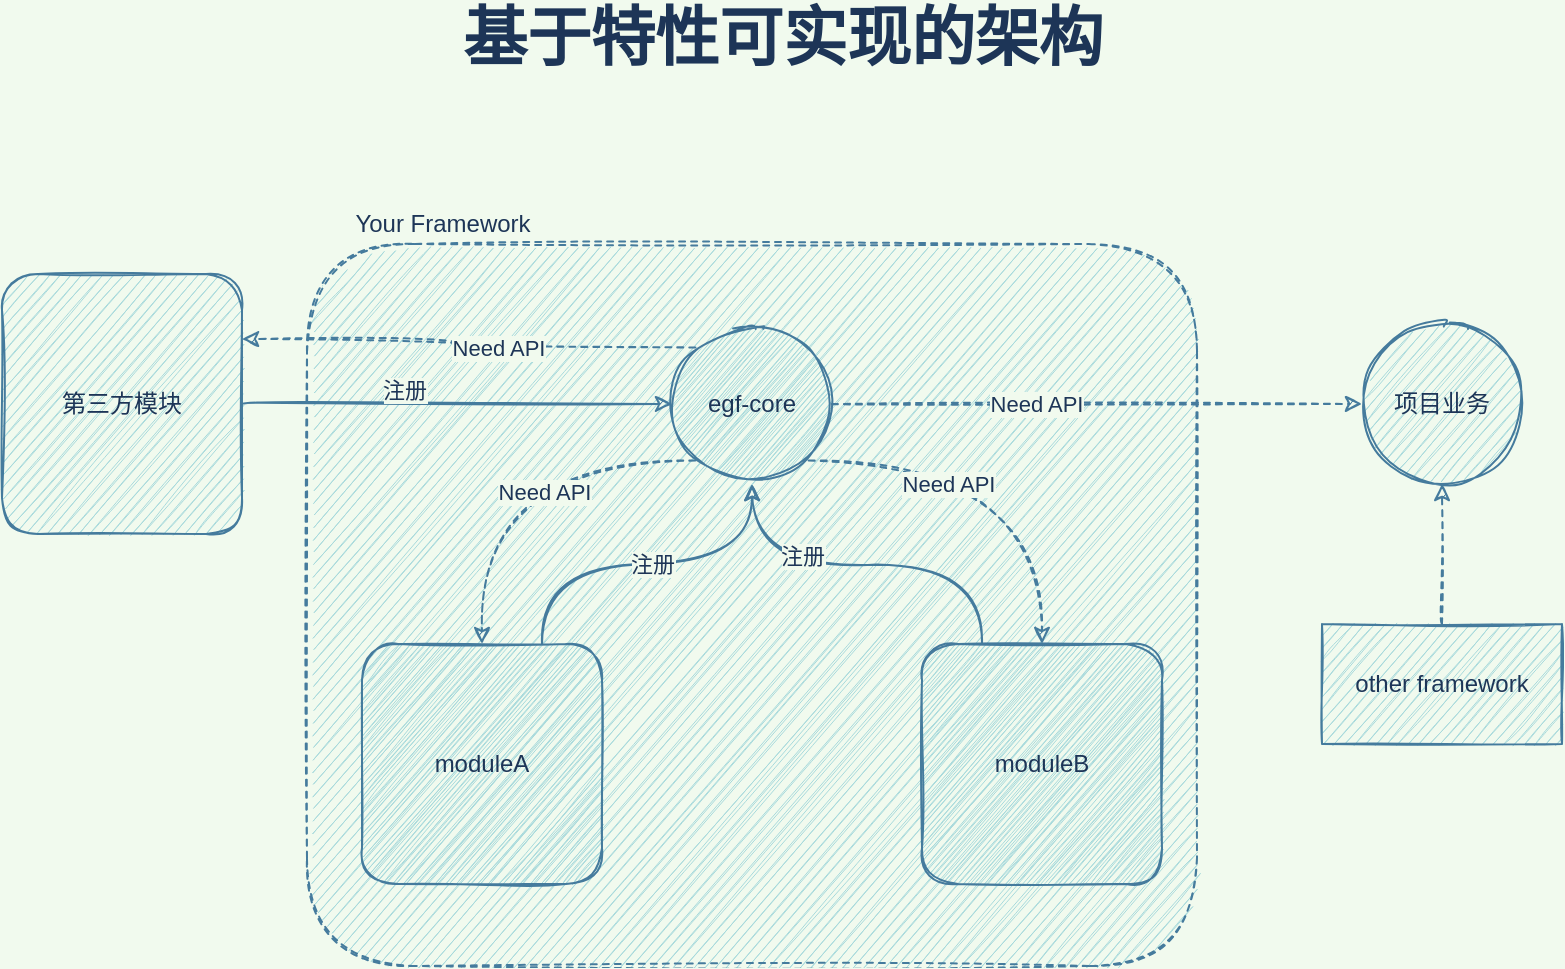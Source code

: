 <mxfile version="13.6.5">
    <diagram id="ZlJFvS9oIPpBoEYOJ6_K" name="第 1 页">
        <mxGraphModel dx="2170" dy="1046" grid="1" gridSize="10" guides="1" tooltips="1" connect="1" arrows="1" fold="1" page="1" pageScale="1" pageWidth="1169" pageHeight="827" background="#F1FAEE" math="0" shadow="0">
            <root>
                <mxCell id="0"/>
                <mxCell id="1" parent="0"/>
                <mxCell id="QE_d1eYOHvQVifKm4kEo-3" value="" style="rounded=1;whiteSpace=wrap;html=1;dashed=1;sketch=1;fillColor=#A8DADC;strokeColor=#457B9D;fontColor=#1D3557;" parent="1" vertex="1">
                    <mxGeometry x="347.5" y="278" width="445" height="361" as="geometry"/>
                </mxCell>
                <mxCell id="QE_d1eYOHvQVifKm4kEo-11" style="edgeStyle=orthogonalEdgeStyle;curved=1;rounded=0;orthogonalLoop=1;jettySize=auto;html=1;dashed=1;sketch=1;labelBackgroundColor=#F1FAEE;strokeColor=#457B9D;fontColor=#1D3557;" parent="1" source="QE_d1eYOHvQVifKm4kEo-2" target="QE_d1eYOHvQVifKm4kEo-13" edge="1">
                    <mxGeometry relative="1" as="geometry">
                        <mxPoint x="855" y="358" as="targetPoint"/>
                    </mxGeometry>
                </mxCell>
                <mxCell id="QE_d1eYOHvQVifKm4kEo-12" value="Need API" style="edgeLabel;html=1;align=center;verticalAlign=middle;resizable=0;points=[];sketch=1;labelBackgroundColor=#F1FAEE;fontColor=#1D3557;" parent="QE_d1eYOHvQVifKm4kEo-11" vertex="1" connectable="0">
                    <mxGeometry x="-0.232" relative="1" as="geometry">
                        <mxPoint as="offset"/>
                    </mxGeometry>
                </mxCell>
                <mxCell id="QE_d1eYOHvQVifKm4kEo-19" style="edgeStyle=orthogonalEdgeStyle;curved=1;rounded=0;orthogonalLoop=1;jettySize=auto;html=1;entryX=0.5;entryY=0;entryDx=0;entryDy=0;dashed=1;exitX=1;exitY=1;exitDx=0;exitDy=0;sketch=1;labelBackgroundColor=#F1FAEE;strokeColor=#457B9D;fontColor=#1D3557;" parent="1" source="QE_d1eYOHvQVifKm4kEo-2" target="QE_d1eYOHvQVifKm4kEo-5" edge="1">
                    <mxGeometry relative="1" as="geometry"/>
                </mxCell>
                <mxCell id="QE_d1eYOHvQVifKm4kEo-20" value="Need API" style="edgeLabel;html=1;align=center;verticalAlign=middle;resizable=0;points=[];sketch=1;labelBackgroundColor=#F1FAEE;fontColor=#1D3557;" parent="QE_d1eYOHvQVifKm4kEo-19" vertex="1" connectable="0">
                    <mxGeometry x="-0.161" y="5" relative="1" as="geometry">
                        <mxPoint x="-18.29" y="16.67" as="offset"/>
                    </mxGeometry>
                </mxCell>
                <mxCell id="QE_d1eYOHvQVifKm4kEo-23" style="edgeStyle=orthogonalEdgeStyle;curved=1;rounded=0;orthogonalLoop=1;jettySize=auto;html=1;exitX=0;exitY=0;exitDx=0;exitDy=0;entryX=1;entryY=0.25;entryDx=0;entryDy=0;dashed=1;sketch=1;labelBackgroundColor=#F1FAEE;strokeColor=#457B9D;fontColor=#1D3557;" parent="1" source="QE_d1eYOHvQVifKm4kEo-2" target="QE_d1eYOHvQVifKm4kEo-16" edge="1">
                    <mxGeometry relative="1" as="geometry"/>
                </mxCell>
                <mxCell id="QE_d1eYOHvQVifKm4kEo-24" value="Need API" style="edgeLabel;html=1;align=center;verticalAlign=middle;resizable=0;points=[];sketch=1;labelBackgroundColor=#F1FAEE;fontColor=#1D3557;" parent="QE_d1eYOHvQVifKm4kEo-23" vertex="1" connectable="0">
                    <mxGeometry x="-0.141" relative="1" as="geometry">
                        <mxPoint as="offset"/>
                    </mxGeometry>
                </mxCell>
                <mxCell id="QE_d1eYOHvQVifKm4kEo-2" value="egf-core" style="ellipse;whiteSpace=wrap;html=1;aspect=fixed;sketch=1;fillColor=#A8DADC;strokeColor=#457B9D;fontColor=#1D3557;" parent="1" vertex="1">
                    <mxGeometry x="530" y="318" width="80" height="80" as="geometry"/>
                </mxCell>
                <mxCell id="QE_d1eYOHvQVifKm4kEo-6" style="edgeStyle=orthogonalEdgeStyle;rounded=0;orthogonalLoop=1;jettySize=auto;html=1;entryX=0.5;entryY=1;entryDx=0;entryDy=0;curved=1;exitX=0.75;exitY=0;exitDx=0;exitDy=0;sketch=1;labelBackgroundColor=#F1FAEE;strokeColor=#457B9D;fontColor=#1D3557;" parent="1" source="QE_d1eYOHvQVifKm4kEo-4" target="QE_d1eYOHvQVifKm4kEo-2" edge="1">
                    <mxGeometry relative="1" as="geometry"/>
                </mxCell>
                <mxCell id="QE_d1eYOHvQVifKm4kEo-7" value="注册" style="edgeLabel;html=1;align=center;verticalAlign=middle;resizable=0;points=[];sketch=1;labelBackgroundColor=#F1FAEE;fontColor=#1D3557;" parent="QE_d1eYOHvQVifKm4kEo-6" vertex="1" connectable="0">
                    <mxGeometry x="0.105" y="8" relative="1" as="geometry">
                        <mxPoint x="-7.5" y="8" as="offset"/>
                    </mxGeometry>
                </mxCell>
                <mxCell id="QE_d1eYOHvQVifKm4kEo-4" value="moduleA" style="rounded=1;whiteSpace=wrap;html=1;sketch=1;fillColor=#A8DADC;strokeColor=#457B9D;fontColor=#1D3557;" parent="1" vertex="1">
                    <mxGeometry x="375" y="478" width="120" height="120" as="geometry"/>
                </mxCell>
                <mxCell id="QE_d1eYOHvQVifKm4kEo-8" style="edgeStyle=orthogonalEdgeStyle;rounded=0;orthogonalLoop=1;jettySize=auto;html=1;curved=1;exitX=0.25;exitY=0;exitDx=0;exitDy=0;sketch=1;labelBackgroundColor=#F1FAEE;strokeColor=#457B9D;fontColor=#1D3557;" parent="1" source="QE_d1eYOHvQVifKm4kEo-5" edge="1">
                    <mxGeometry relative="1" as="geometry">
                        <mxPoint x="570" y="398" as="targetPoint"/>
                    </mxGeometry>
                </mxCell>
                <mxCell id="QE_d1eYOHvQVifKm4kEo-9" value="注册" style="edgeLabel;html=1;align=center;verticalAlign=middle;resizable=0;points=[];sketch=1;labelBackgroundColor=#F1FAEE;fontColor=#1D3557;" parent="QE_d1eYOHvQVifKm4kEo-8" vertex="1" connectable="0">
                    <mxGeometry x="0.033" y="-2" relative="1" as="geometry">
                        <mxPoint x="-29.17" y="-3" as="offset"/>
                    </mxGeometry>
                </mxCell>
                <mxCell id="QE_d1eYOHvQVifKm4kEo-5" value="moduleB" style="rounded=1;whiteSpace=wrap;html=1;sketch=1;fillColor=#A8DADC;strokeColor=#457B9D;fontColor=#1D3557;" parent="1" vertex="1">
                    <mxGeometry x="655" y="478" width="120" height="120" as="geometry"/>
                </mxCell>
                <mxCell id="QE_d1eYOHvQVifKm4kEo-10" value="Your Framework" style="text;html=1;align=center;verticalAlign=middle;resizable=0;points=[];autosize=1;sketch=1;fontColor=#1D3557;" parent="1" vertex="1">
                    <mxGeometry x="365" y="258" width="100" height="20" as="geometry"/>
                </mxCell>
                <mxCell id="QE_d1eYOHvQVifKm4kEo-13" value="项目业务" style="ellipse;whiteSpace=wrap;html=1;aspect=fixed;sketch=1;fillColor=#A8DADC;strokeColor=#457B9D;fontColor=#1D3557;" parent="1" vertex="1">
                    <mxGeometry x="875" y="318" width="80" height="80" as="geometry"/>
                </mxCell>
                <mxCell id="QE_d1eYOHvQVifKm4kEo-15" style="edgeStyle=orthogonalEdgeStyle;curved=1;rounded=0;orthogonalLoop=1;jettySize=auto;html=1;entryX=0.5;entryY=1;entryDx=0;entryDy=0;dashed=1;sketch=1;labelBackgroundColor=#F1FAEE;strokeColor=#457B9D;fontColor=#1D3557;" parent="1" source="QE_d1eYOHvQVifKm4kEo-14" target="QE_d1eYOHvQVifKm4kEo-13" edge="1">
                    <mxGeometry relative="1" as="geometry"/>
                </mxCell>
                <mxCell id="QE_d1eYOHvQVifKm4kEo-14" value="other framework" style="whiteSpace=wrap;html=1;sketch=1;fillColor=#A8DADC;strokeColor=#457B9D;fontColor=#1D3557;" parent="1" vertex="1">
                    <mxGeometry x="855" y="468" width="120" height="60" as="geometry"/>
                </mxCell>
                <mxCell id="QE_d1eYOHvQVifKm4kEo-17" style="edgeStyle=orthogonalEdgeStyle;curved=1;rounded=0;orthogonalLoop=1;jettySize=auto;html=1;entryX=0;entryY=0.5;entryDx=0;entryDy=0;sketch=1;labelBackgroundColor=#F1FAEE;strokeColor=#457B9D;fontColor=#1D3557;" parent="1" source="QE_d1eYOHvQVifKm4kEo-16" target="QE_d1eYOHvQVifKm4kEo-2" edge="1">
                    <mxGeometry relative="1" as="geometry"/>
                </mxCell>
                <mxCell id="QE_d1eYOHvQVifKm4kEo-18" value="注册" style="edgeLabel;html=1;align=center;verticalAlign=middle;resizable=0;points=[];sketch=1;labelBackgroundColor=#F1FAEE;fontColor=#1D3557;" parent="QE_d1eYOHvQVifKm4kEo-17" vertex="1" connectable="0">
                    <mxGeometry x="-0.253" y="7" relative="1" as="geometry">
                        <mxPoint as="offset"/>
                    </mxGeometry>
                </mxCell>
                <mxCell id="QE_d1eYOHvQVifKm4kEo-16" value="第三方模块" style="rounded=1;whiteSpace=wrap;html=1;sketch=1;fillColor=#A8DADC;strokeColor=#457B9D;fontColor=#1D3557;" parent="1" vertex="1">
                    <mxGeometry x="195" y="293" width="120" height="130" as="geometry"/>
                </mxCell>
                <mxCell id="QE_d1eYOHvQVifKm4kEo-21" style="edgeStyle=orthogonalEdgeStyle;curved=1;rounded=0;orthogonalLoop=1;jettySize=auto;html=1;entryX=0.5;entryY=0;entryDx=0;entryDy=0;dashed=1;exitX=0;exitY=1;exitDx=0;exitDy=0;sketch=1;labelBackgroundColor=#F1FAEE;strokeColor=#457B9D;fontColor=#1D3557;" parent="1" source="QE_d1eYOHvQVifKm4kEo-2" target="QE_d1eYOHvQVifKm4kEo-4" edge="1">
                    <mxGeometry relative="1" as="geometry">
                        <mxPoint x="580" y="408" as="sourcePoint"/>
                        <mxPoint x="625" y="498" as="targetPoint"/>
                    </mxGeometry>
                </mxCell>
                <mxCell id="QE_d1eYOHvQVifKm4kEo-22" value="Need API" style="edgeLabel;html=1;align=center;verticalAlign=middle;resizable=0;points=[];sketch=1;labelBackgroundColor=#F1FAEE;fontColor=#1D3557;" parent="QE_d1eYOHvQVifKm4kEo-21" vertex="1" connectable="0">
                    <mxGeometry x="-0.161" y="5" relative="1" as="geometry">
                        <mxPoint x="6.62" y="10.5" as="offset"/>
                    </mxGeometry>
                </mxCell>
                <mxCell id="QE_d1eYOHvQVifKm4kEo-25" value="&lt;font style=&quot;font-size: 32px&quot;&gt;&lt;b&gt;基于特性可实现的架构&lt;/b&gt;&lt;/font&gt;" style="text;html=1;align=center;verticalAlign=middle;resizable=0;points=[];autosize=1;sketch=1;fontColor=#1D3557;" parent="1" vertex="1">
                    <mxGeometry x="415" y="160" width="340" height="30" as="geometry"/>
                </mxCell>
            </root>
        </mxGraphModel>
    </diagram>
</mxfile>